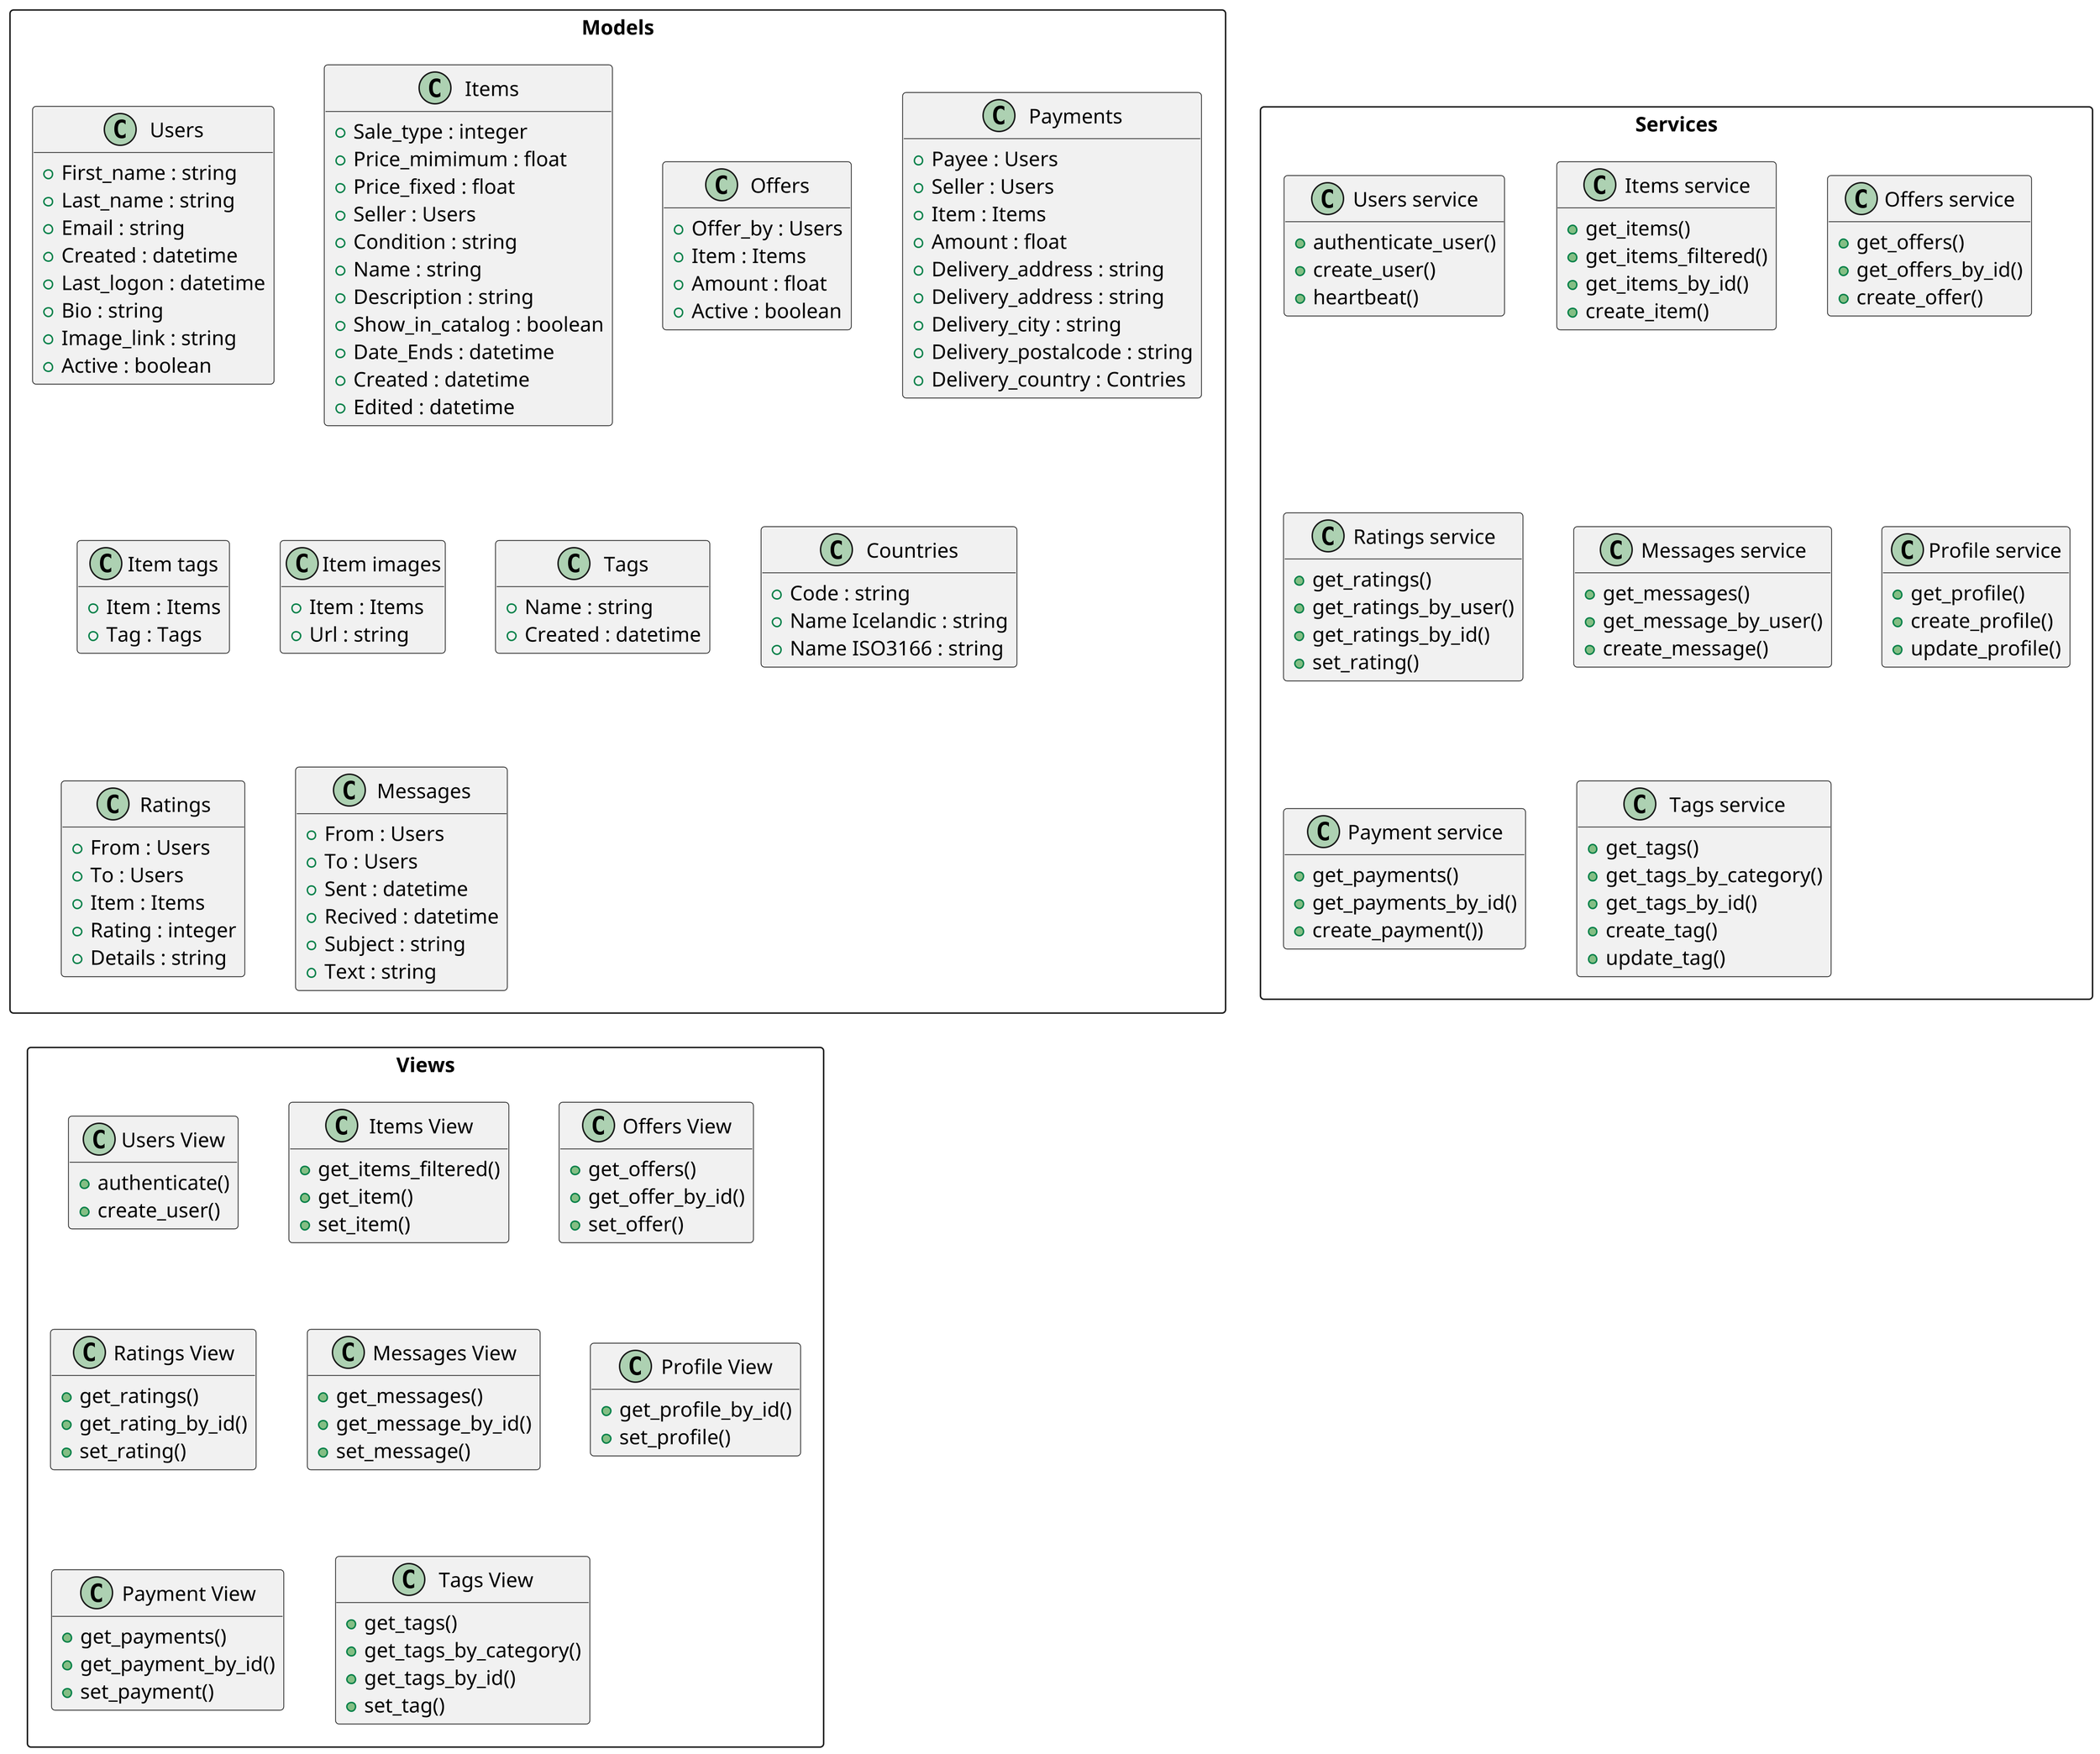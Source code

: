 ﻿@startuml data_classes

'left to right direction
hide empty fields
hide empty methods

'models <-up- services

package "Models" as models <<Rectangle>>  {

scale 4096 width

class "Users" as users
users : +First_name : string
users : +Last_name : string
users : +Email : string
users : +Created : datetime
users : +Last_logon : datetime
users : +Bio : string
users : +Image_link : string
users : +Active : boolean


class "Items" as items
items : +Sale_type : integer
items : +Price_mimimum : float
items : +Price_fixed : float
items : +Seller : Users
items : +Condition : string
items : +Name : string
items : +Description : string
items : +Show_in_catalog : boolean
items : +Date_Ends : datetime
items : +Created : datetime
items : +Edited : datetime

class "Offers" as offers
offers : +Offer_by : Users
offers : +Item : Items
offers : +Amount : float
offers : +Active : boolean

class "Payments" as payments
payments : +Payee : Users
payments : +Seller : Users
payments : +Item : Items
payments : +Amount : float
payments : +Delivery_address : string
payments : +Delivery_address : string
payments : +Delivery_city : string
payments : +Delivery_postalcode : string
payments : +Delivery_country : Contries

class "Item tags" as itemtags
itemtags : +Item : Items
itemtags : +Tag : Tags

class "Item images" as itemimages
itemimages : +Item : Items
itemimages : +Url : string

class "Tags" as tags
tags : +Name : string
tags : +Created : datetime

class "Countries" as country
country : +Code : string
country : +Name Icelandic : string
country : +Name ISO3166 : string

class "Ratings" as ratings
ratings : +From : Users
ratings : +To : Users
ratings : +Item : Items
ratings : +Rating : integer
ratings : +Details : string

class "Messages" as messages
messages : +From : Users
messages : +To : Users
messages : +Sent : datetime
messages : +Recived : datetime
messages : +Subject : string
messages : +Text : string
}

'users -right-> items : Seller
'items -right-> payments : Item sold
'itemimages -up-> items : Item has images
'items --> itemtags : Item has tags
'itemtags --> tags
'items --> offers : Item has offers
'offers --> users : Bid by
'payments -left-> users : Payee
'payments -left-> users : Seller
'payments -down-> country : Ship to country
'ratings --> users : Rater
'ratings --> users : Rated
'ratings --> items : Rating for
'messages --> users : From
'messages --> users : To
'messages --> items : About

'services <-up- views

package "Services" as services <<Rectangle>>  {


class "Users service" as getUser
getUser : +authenticate_user()
getUser : +create_user()
getUser : +heartbeat()

class "Items service" as getItems
getItems : +get_items()
getItems : +get_items_filtered()
getItems : +get_items_by_id()
getItems : +create_item()

class "Offers service" as getOffers
getOffers : +get_offers()
getOffers : +get_offers_by_id()
getOffers : +create_offer()

class "Ratings service" as getRatings
getRatings : +get_ratings()
getRatings : +get_ratings_by_user()
getRatings : +get_ratings_by_id()
getRatings : +set_rating()

class "Messages service" as getMessage
getMessage : +get_messages()
getMessage : +get_message_by_user()
getMessage : +create_message()

class "Profile service" as getProfile
getProfile : +get_profile()
getProfile : +create_profile()
getProfile : +update_profile()

class "Payment service" as getPayments
getPayments : +get_payments()
getPayments : +get_payments_by_id()
getPayments : +create_payment())

class "Tags service" as getTags
getTags : +get_tags()
getTags : +get_tags_by_category()
getTags : +get_tags_by_id()
getTags : +create_tag()
getTags : +update_tag()

}


package "Views" as views <<Rectangle>>  {

class "Users View" as viewUsers
viewUsers : +authenticate()
viewUsers : +create_user()

class "Items View" as viewItems
viewItems : +get_items_filtered()
viewItems : +get_item()
viewItems : +set_item()

class "Offers View" as viewOffers
viewOffers : +get_offers()
viewOffers : +get_offer_by_id()
viewOffers : +set_offer()

class "Ratings View" as viewRatings
viewRatings : +get_ratings()
viewRatings : +get_rating_by_id()
viewRatings : +set_rating()

class "Messages View" as viewMessages
viewMessages : +get_messages()
viewMessages : +get_message_by_id()
viewMessages : +set_message()

class "Profile View" as viewProfile
viewProfile : +get_profile_by_id()
viewProfile : +set_profile()

class "Payment View" as viewPayment
viewPayment : +get_payments()
viewPayment : +get_payment_by_id()
viewPayment : +set_payment()

class "Tags View" as viewTags
viewTags : +get_tags()
viewTags : +get_tags_by_category()
viewTags : +get_tags_by_id()
viewTags : +set_tag()

}


@enduml